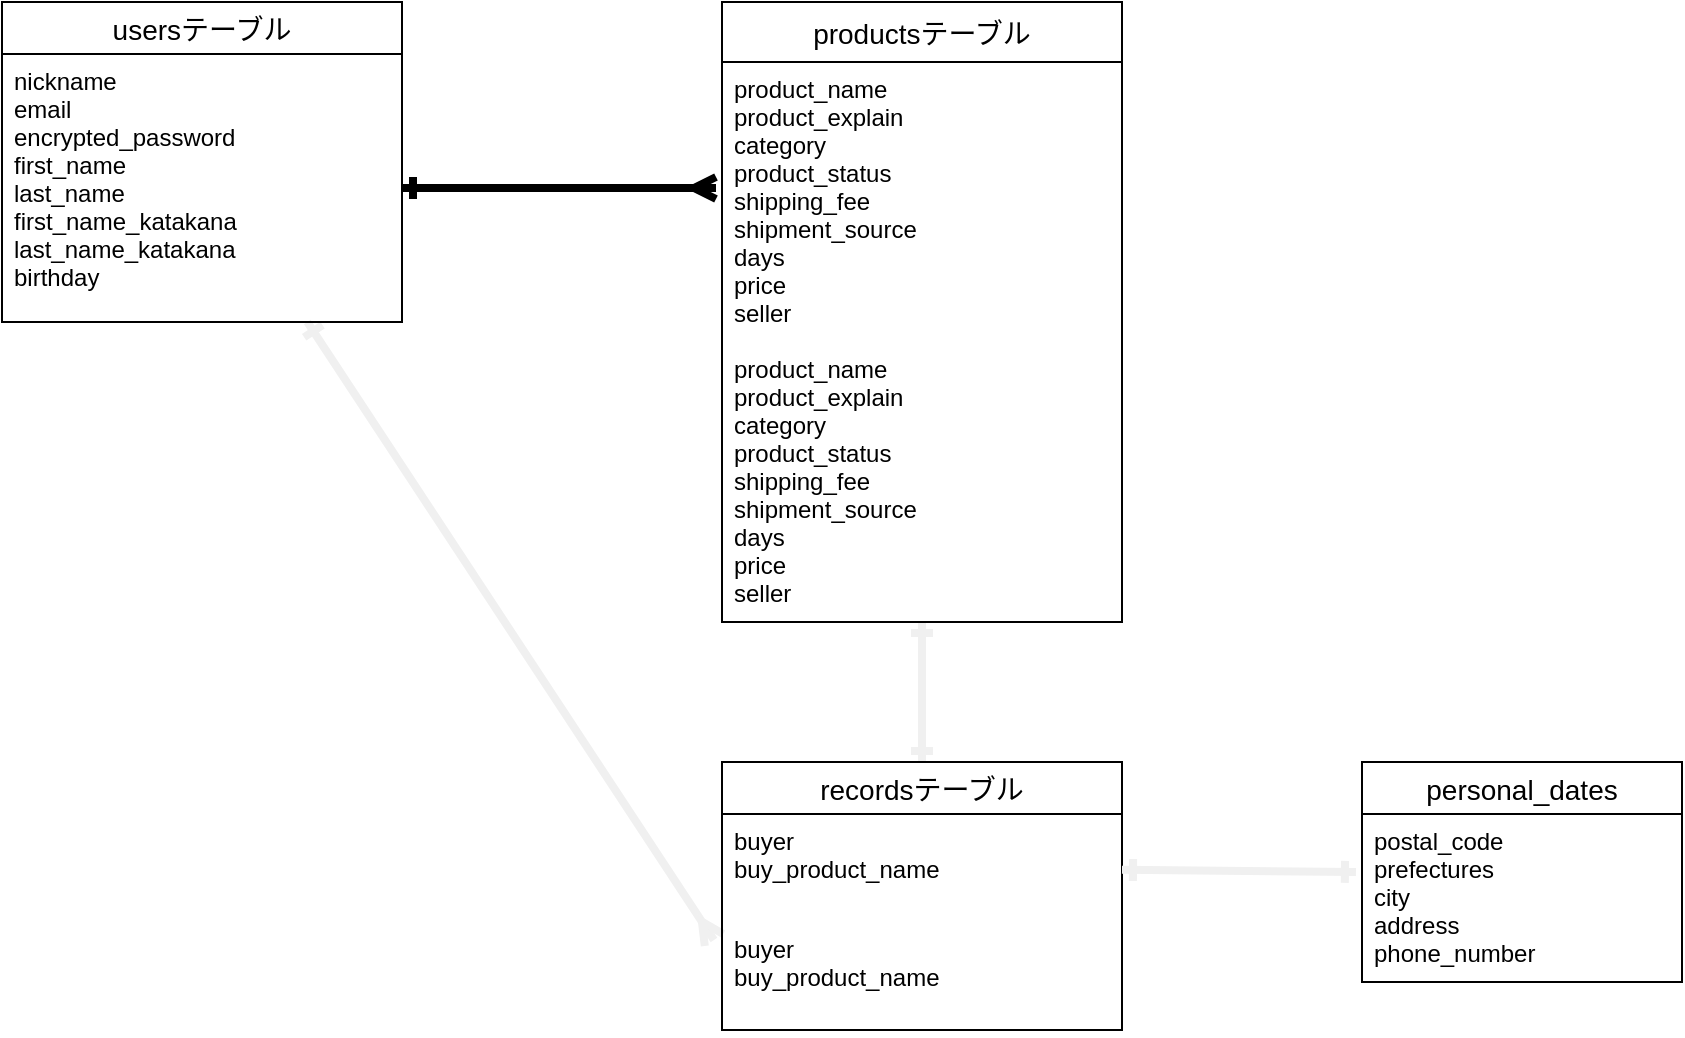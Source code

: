 <mxfile version="14.2.4" type="embed">
    <diagram id="APXYJ72tJXyHVCWqwruX" name="ページ1">
        <mxGraphModel dx="1725" dy="680" grid="1" gridSize="10" guides="1" tooltips="1" connect="1" arrows="1" fold="1" page="1" pageScale="1" pageWidth="827" pageHeight="1169" math="0" shadow="0">
            <root>
                <mxCell id="0"/>
                <mxCell id="1" parent="0"/>
                <mxCell id="16" style="edgeStyle=orthogonalEdgeStyle;rounded=0;sketch=0;orthogonalLoop=1;jettySize=auto;html=1;exitX=0.5;exitY=1;exitDx=0;exitDy=0;strokeWidth=4;" edge="1" parent="1">
                    <mxGeometry relative="1" as="geometry">
                        <mxPoint x="510" y="310" as="sourcePoint"/>
                        <mxPoint x="510" y="310" as="targetPoint"/>
                    </mxGeometry>
                </mxCell>
                <mxCell id="79" style="edgeStyle=none;rounded=0;sketch=0;orthogonalLoop=1;jettySize=auto;html=1;startArrow=ERone;startFill=0;endArrow=ERmany;endFill=0;strokeColor=#f0f0f0;strokeWidth=4;" edge="1" parent="1" source="45">
                    <mxGeometry relative="1" as="geometry">
                        <mxPoint x="276" y="479" as="targetPoint"/>
                    </mxGeometry>
                </mxCell>
                <mxCell id="45" value="usersテーブル" style="swimlane;fontStyle=0;childLayout=stackLayout;horizontal=1;startSize=26;horizontalStack=0;resizeParent=1;resizeParentMax=0;resizeLast=0;collapsible=1;marginBottom=0;align=center;fontSize=14;rounded=0;sketch=0;" vertex="1" parent="1">
                    <mxGeometry x="-80" y="10" width="200" height="160" as="geometry"/>
                </mxCell>
                <mxCell id="46" value="nickname&#10;email&#10;encrypted_password&#10;first_name&#10;last_name&#10;first_name_katakana&#10;last_name_katakana&#10;birthday" style="text;strokeColor=none;fillColor=none;spacingLeft=4;spacingRight=4;overflow=hidden;rotatable=0;points=[[0,0.5],[1,0.5]];portConstraint=eastwest;fontSize=12;" vertex="1" parent="45">
                    <mxGeometry y="26" width="200" height="134" as="geometry"/>
                </mxCell>
                <mxCell id="66" style="rounded=0;sketch=0;orthogonalLoop=1;jettySize=auto;html=1;entryX=0.5;entryY=0;entryDx=0;entryDy=0;startArrow=ERone;startFill=0;strokeColor=#f0f0f0;strokeWidth=4;endArrow=ERone;endFill=0;" edge="1" parent="1" source="50" target="62">
                    <mxGeometry relative="1" as="geometry"/>
                </mxCell>
                <mxCell id="50" value="productsテーブル" style="swimlane;fontStyle=0;childLayout=stackLayout;horizontal=1;startSize=30;horizontalStack=0;resizeParent=1;resizeParentMax=0;resizeLast=0;collapsible=1;marginBottom=0;align=center;fontSize=14;rounded=0;sketch=0;" vertex="1" parent="1">
                    <mxGeometry x="280" y="10" width="200" height="310" as="geometry"/>
                </mxCell>
                <mxCell id="68" value="product_name&#10;product_explain&#10;category&#10;product_status&#10;shipping_fee&#10;shipment_source&#10;days&#10;price&#10;seller" style="text;strokeColor=none;fillColor=none;spacingLeft=4;spacingRight=4;overflow=hidden;rotatable=0;points=[[0,0.5],[1,0.5]];portConstraint=eastwest;fontSize=12;" vertex="1" parent="50">
                    <mxGeometry y="30" width="200" height="140" as="geometry"/>
                </mxCell>
                <mxCell id="55" value="product_name&#10;product_explain&#10;category&#10;product_status&#10;shipping_fee&#10;shipment_source&#10;days&#10;price&#10;seller" style="text;strokeColor=none;fillColor=none;spacingLeft=4;spacingRight=4;overflow=hidden;rotatable=0;points=[[0,0.5],[1,0.5]];portConstraint=eastwest;fontSize=12;" vertex="1" parent="50">
                    <mxGeometry y="170" width="200" height="140" as="geometry"/>
                </mxCell>
                <mxCell id="54" style="edgeStyle=orthogonalEdgeStyle;sketch=0;orthogonalLoop=1;jettySize=auto;html=1;exitX=1;exitY=0.5;exitDx=0;exitDy=0;strokeWidth=4;rounded=0;startArrow=ERone;startFill=0;endArrow=ERmany;endFill=0;" edge="1" parent="1" source="46">
                    <mxGeometry relative="1" as="geometry">
                        <mxPoint x="277" y="103" as="targetPoint"/>
                    </mxGeometry>
                </mxCell>
                <mxCell id="62" value="recordsテーブル" style="swimlane;fontStyle=0;childLayout=stackLayout;horizontal=1;startSize=26;horizontalStack=0;resizeParent=1;resizeParentMax=0;resizeLast=0;collapsible=1;marginBottom=0;align=center;fontSize=14;rounded=0;sketch=0;" vertex="1" parent="1">
                    <mxGeometry x="280" y="390" width="200" height="134" as="geometry"/>
                </mxCell>
                <mxCell id="63" value="buyer&#10;buy_product_name" style="text;strokeColor=none;fillColor=none;spacingLeft=4;spacingRight=4;overflow=hidden;rotatable=0;points=[[0,0.5],[1,0.5]];portConstraint=eastwest;fontSize=12;" vertex="1" parent="62">
                    <mxGeometry y="26" width="200" height="54" as="geometry"/>
                </mxCell>
                <mxCell id="77" value="buyer&#10;buy_product_name" style="text;strokeColor=none;fillColor=none;spacingLeft=4;spacingRight=4;overflow=hidden;rotatable=0;points=[[0,0.5],[1,0.5]];portConstraint=eastwest;fontSize=12;" vertex="1" parent="62">
                    <mxGeometry y="80" width="200" height="54" as="geometry"/>
                </mxCell>
                <mxCell id="73" value="personal_dates" style="swimlane;fontStyle=0;childLayout=stackLayout;horizontal=1;startSize=26;horizontalStack=0;resizeParent=1;resizeParentMax=0;resizeLast=0;collapsible=1;marginBottom=0;align=center;fontSize=14;rounded=0;sketch=0;" vertex="1" parent="1">
                    <mxGeometry x="600" y="390" width="160" height="110" as="geometry"/>
                </mxCell>
                <mxCell id="74" value="postal_code&#10;prefectures&#10;city&#10;address&#10;phone_number" style="text;strokeColor=none;fillColor=none;spacingLeft=4;spacingRight=4;overflow=hidden;rotatable=0;points=[[0,0.5],[1,0.5]];portConstraint=eastwest;fontSize=12;" vertex="1" parent="73">
                    <mxGeometry y="26" width="160" height="84" as="geometry"/>
                </mxCell>
                <mxCell id="78" style="edgeStyle=none;rounded=0;sketch=0;orthogonalLoop=1;jettySize=auto;html=1;entryX=-0.019;entryY=0.345;entryDx=0;entryDy=0;entryPerimeter=0;startArrow=ERone;startFill=0;endArrow=ERone;endFill=0;strokeColor=#f0f0f0;strokeWidth=4;" edge="1" parent="1" source="63" target="74">
                    <mxGeometry relative="1" as="geometry"/>
                </mxCell>
            </root>
        </mxGraphModel>
    </diagram>
</mxfile>